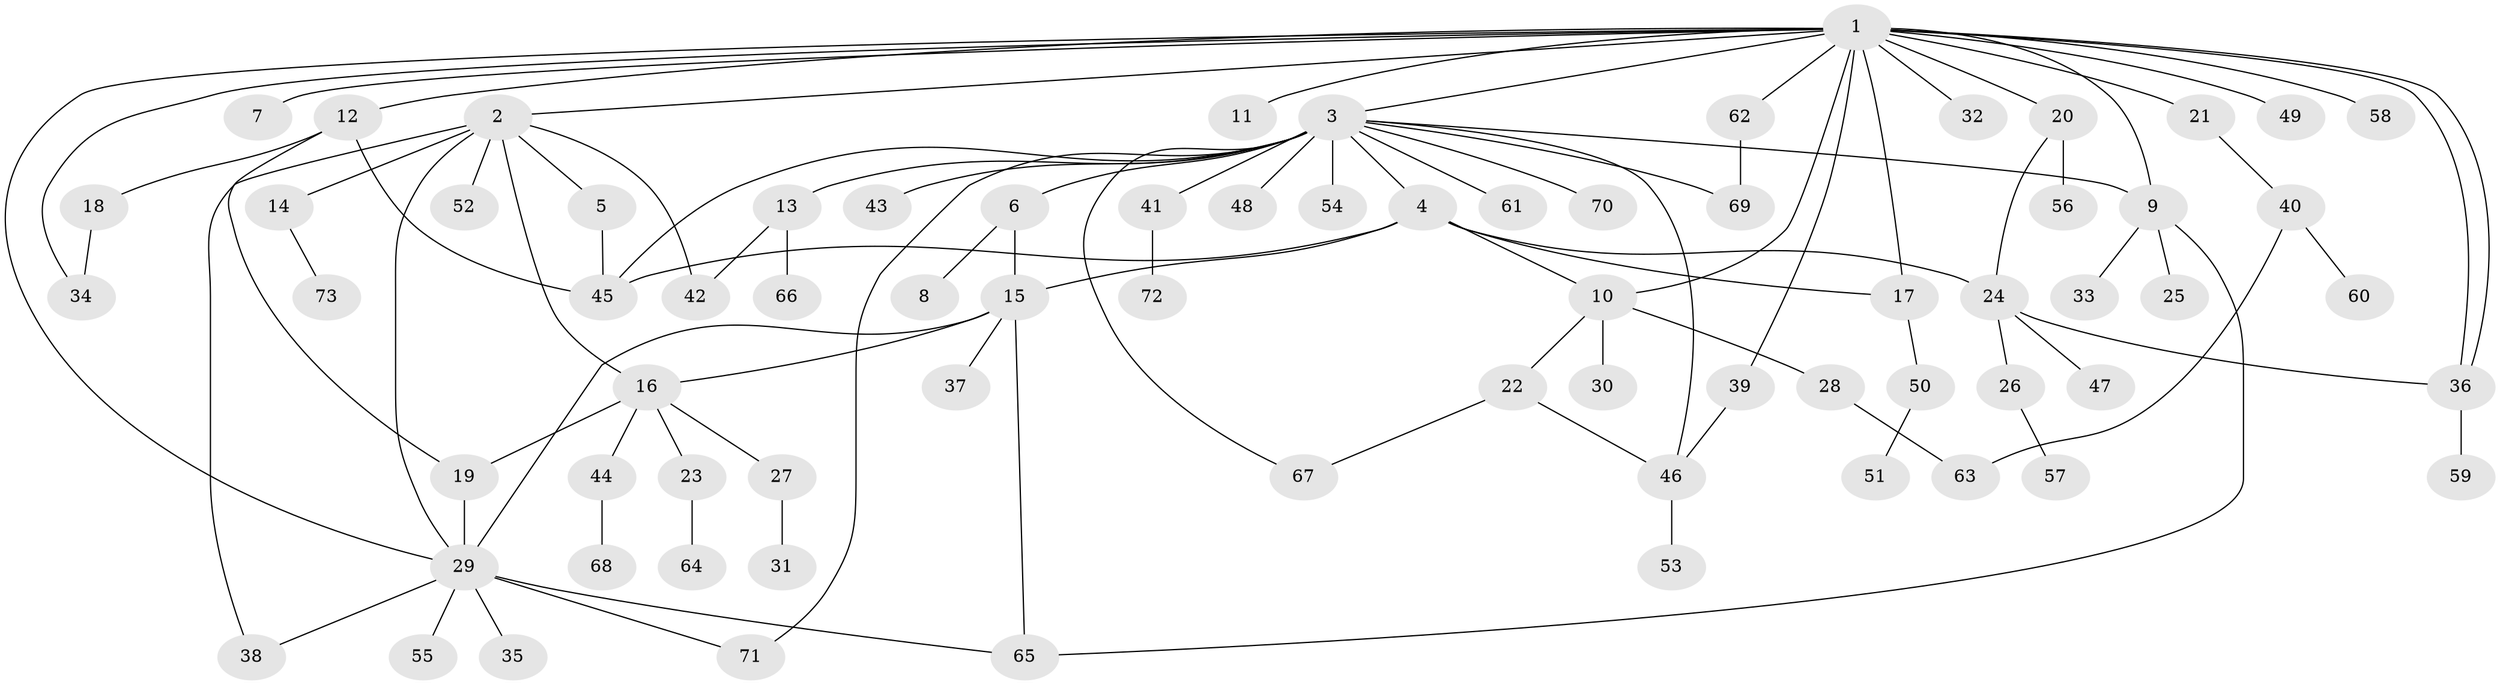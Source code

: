 // Generated by graph-tools (version 1.1) at 2025/49/03/09/25 03:49:51]
// undirected, 73 vertices, 98 edges
graph export_dot {
graph [start="1"]
  node [color=gray90,style=filled];
  1;
  2;
  3;
  4;
  5;
  6;
  7;
  8;
  9;
  10;
  11;
  12;
  13;
  14;
  15;
  16;
  17;
  18;
  19;
  20;
  21;
  22;
  23;
  24;
  25;
  26;
  27;
  28;
  29;
  30;
  31;
  32;
  33;
  34;
  35;
  36;
  37;
  38;
  39;
  40;
  41;
  42;
  43;
  44;
  45;
  46;
  47;
  48;
  49;
  50;
  51;
  52;
  53;
  54;
  55;
  56;
  57;
  58;
  59;
  60;
  61;
  62;
  63;
  64;
  65;
  66;
  67;
  68;
  69;
  70;
  71;
  72;
  73;
  1 -- 2;
  1 -- 3;
  1 -- 7;
  1 -- 9;
  1 -- 10;
  1 -- 11;
  1 -- 12;
  1 -- 17;
  1 -- 20;
  1 -- 21;
  1 -- 29;
  1 -- 32;
  1 -- 34;
  1 -- 36;
  1 -- 36;
  1 -- 39;
  1 -- 49;
  1 -- 58;
  1 -- 62;
  2 -- 5;
  2 -- 14;
  2 -- 16;
  2 -- 29;
  2 -- 38;
  2 -- 42;
  2 -- 52;
  3 -- 4;
  3 -- 6;
  3 -- 9;
  3 -- 13;
  3 -- 41;
  3 -- 43;
  3 -- 45;
  3 -- 46;
  3 -- 48;
  3 -- 54;
  3 -- 61;
  3 -- 67;
  3 -- 69;
  3 -- 70;
  3 -- 71;
  4 -- 10;
  4 -- 15;
  4 -- 17;
  4 -- 24;
  4 -- 45;
  5 -- 45;
  6 -- 8;
  6 -- 15;
  9 -- 25;
  9 -- 33;
  9 -- 65;
  10 -- 22;
  10 -- 28;
  10 -- 30;
  12 -- 18;
  12 -- 19;
  12 -- 45;
  13 -- 42;
  13 -- 66;
  14 -- 73;
  15 -- 16;
  15 -- 29;
  15 -- 37;
  15 -- 65;
  16 -- 19;
  16 -- 23;
  16 -- 27;
  16 -- 44;
  17 -- 50;
  18 -- 34;
  19 -- 29;
  20 -- 24;
  20 -- 56;
  21 -- 40;
  22 -- 46;
  22 -- 67;
  23 -- 64;
  24 -- 26;
  24 -- 36;
  24 -- 47;
  26 -- 57;
  27 -- 31;
  28 -- 63;
  29 -- 35;
  29 -- 38;
  29 -- 55;
  29 -- 65;
  29 -- 71;
  36 -- 59;
  39 -- 46;
  40 -- 60;
  40 -- 63;
  41 -- 72;
  44 -- 68;
  46 -- 53;
  50 -- 51;
  62 -- 69;
}
